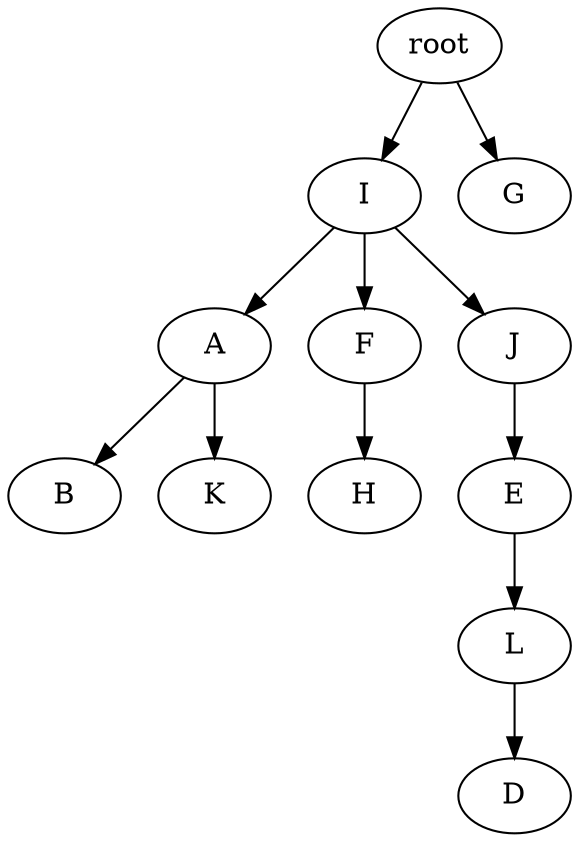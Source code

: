 strict digraph G {
	graph [name=G];
	0	 [label=root];
	2	 [label=I];
	0 -> 2;
	1	 [label=G];
	0 -> 1;
	4	 [label=A];
	9	 [label=B];
	4 -> 9;
	8	 [label=K];
	4 -> 8;
	12	 [label=D];
	2 -> 4;
	3	 [label=F];
	2 -> 3;
	5	 [label=J];
	2 -> 5;
	10	 [label=E];
	11	 [label=L];
	10 -> 11;
	6	 [label=H];
	3 -> 6;
	5 -> 10;
	11 -> 12;
}
